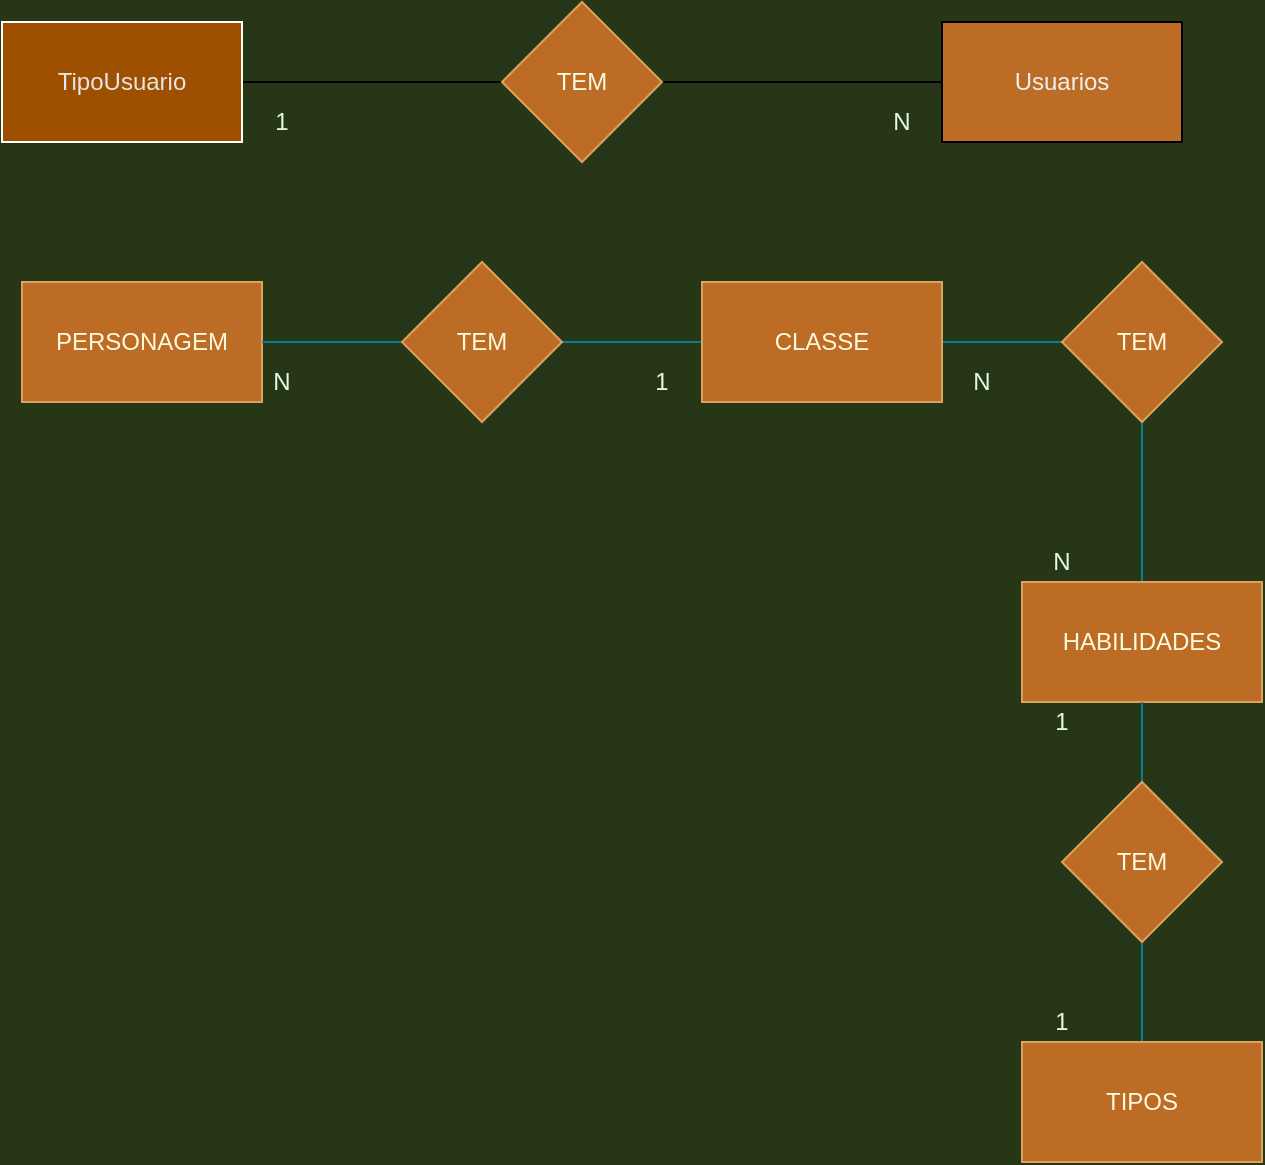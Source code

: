 <mxfile version="14.4.2" type="device" pages="2"><diagram id="UUXXSxCkElQal7WuiuzO" name="Conceitual"><mxGraphModel dx="868" dy="520" grid="1" gridSize="10" guides="1" tooltips="1" connect="1" arrows="1" fold="1" page="1" pageScale="1" pageWidth="827" pageHeight="1169" background="#283618" math="0" shadow="0"><root><mxCell id="0"/><mxCell id="1" parent="0"/><mxCell id="WA0jWm1zQ0j2-0ZedsIi-1" value="PERSONAGEM" style="rounded=0;whiteSpace=wrap;html=1;strokeColor=#DDA15E;fontColor=#FEFAE0;fillColor=#BC6C25;" parent="1" vertex="1"><mxGeometry x="50" y="160" width="120" height="60" as="geometry"/></mxCell><mxCell id="mnj9yZhUDbB7HliOw06M-1" style="edgeStyle=orthogonalEdgeStyle;curved=0;rounded=1;sketch=0;orthogonalLoop=1;jettySize=auto;html=1;entryX=1;entryY=0.5;entryDx=0;entryDy=0;strokeColor=#028090;fillColor=#F45B69;fontColor=#E4FDE1;endArrow=none;endFill=0;" parent="1" source="WA0jWm1zQ0j2-0ZedsIi-2" target="WA0jWm1zQ0j2-0ZedsIi-1" edge="1"><mxGeometry relative="1" as="geometry"/></mxCell><mxCell id="mnj9yZhUDbB7HliOw06M-2" style="edgeStyle=orthogonalEdgeStyle;curved=0;rounded=1;sketch=0;orthogonalLoop=1;jettySize=auto;html=1;entryX=0;entryY=0.5;entryDx=0;entryDy=0;endArrow=none;endFill=0;strokeColor=#028090;fillColor=#F45B69;fontColor=#E4FDE1;" parent="1" source="WA0jWm1zQ0j2-0ZedsIi-2" target="WA0jWm1zQ0j2-0ZedsIi-3" edge="1"><mxGeometry relative="1" as="geometry"/></mxCell><mxCell id="WA0jWm1zQ0j2-0ZedsIi-2" value="TEM" style="rhombus;whiteSpace=wrap;html=1;rounded=0;sketch=0;strokeColor=#DDA15E;fillColor=#BC6C25;fontColor=#FEFAE0;" parent="1" vertex="1"><mxGeometry x="240" y="150" width="80" height="80" as="geometry"/></mxCell><mxCell id="mnj9yZhUDbB7HliOw06M-3" style="edgeStyle=orthogonalEdgeStyle;curved=0;rounded=1;sketch=0;orthogonalLoop=1;jettySize=auto;html=1;entryX=0;entryY=0.5;entryDx=0;entryDy=0;endArrow=none;endFill=0;strokeColor=#028090;fillColor=#F45B69;fontColor=#E4FDE1;" parent="1" source="WA0jWm1zQ0j2-0ZedsIi-3" target="WA0jWm1zQ0j2-0ZedsIi-4" edge="1"><mxGeometry relative="1" as="geometry"/></mxCell><mxCell id="WA0jWm1zQ0j2-0ZedsIi-3" value="CLASSE" style="rounded=0;whiteSpace=wrap;html=1;fillColor=#BC6C25;strokeColor=#DDA15E;fontColor=#FEFAE0;" parent="1" vertex="1"><mxGeometry x="390" y="160" width="120" height="60" as="geometry"/></mxCell><mxCell id="mnj9yZhUDbB7HliOw06M-4" style="edgeStyle=orthogonalEdgeStyle;curved=0;rounded=1;sketch=0;orthogonalLoop=1;jettySize=auto;html=1;entryX=0.5;entryY=0;entryDx=0;entryDy=0;endArrow=none;endFill=0;strokeColor=#028090;fillColor=#F45B69;fontColor=#E4FDE1;" parent="1" source="WA0jWm1zQ0j2-0ZedsIi-4" target="WA0jWm1zQ0j2-0ZedsIi-5" edge="1"><mxGeometry relative="1" as="geometry"/></mxCell><mxCell id="WA0jWm1zQ0j2-0ZedsIi-4" value="TEM" style="rhombus;whiteSpace=wrap;html=1;rounded=0;sketch=0;strokeColor=#DDA15E;fillColor=#BC6C25;fontColor=#FEFAE0;" parent="1" vertex="1"><mxGeometry x="570" y="150" width="80" height="80" as="geometry"/></mxCell><mxCell id="WA0jWm1zQ0j2-0ZedsIi-5" value="HABILIDADES" style="rounded=0;whiteSpace=wrap;html=1;fillColor=#BC6C25;strokeColor=#DDA15E;fontColor=#FEFAE0;" parent="1" vertex="1"><mxGeometry x="550" y="310" width="120" height="60" as="geometry"/></mxCell><mxCell id="mnj9yZhUDbB7HliOw06M-5" style="edgeStyle=orthogonalEdgeStyle;curved=0;rounded=1;sketch=0;orthogonalLoop=1;jettySize=auto;html=1;entryX=0.5;entryY=1;entryDx=0;entryDy=0;endArrow=none;endFill=0;strokeColor=#028090;fillColor=#F45B69;fontColor=#E4FDE1;" parent="1" source="WA0jWm1zQ0j2-0ZedsIi-6" target="WA0jWm1zQ0j2-0ZedsIi-5" edge="1"><mxGeometry relative="1" as="geometry"/></mxCell><mxCell id="mnj9yZhUDbB7HliOw06M-6" style="edgeStyle=orthogonalEdgeStyle;curved=0;rounded=1;sketch=0;orthogonalLoop=1;jettySize=auto;html=1;entryX=0.5;entryY=0;entryDx=0;entryDy=0;endArrow=none;endFill=0;strokeColor=#028090;fillColor=#F45B69;fontColor=#E4FDE1;" parent="1" source="WA0jWm1zQ0j2-0ZedsIi-6" target="WA0jWm1zQ0j2-0ZedsIi-7" edge="1"><mxGeometry relative="1" as="geometry"/></mxCell><mxCell id="WA0jWm1zQ0j2-0ZedsIi-6" value="TEM" style="rhombus;whiteSpace=wrap;html=1;rounded=0;sketch=0;strokeColor=#DDA15E;fillColor=#BC6C25;fontColor=#FEFAE0;" parent="1" vertex="1"><mxGeometry x="570" y="410" width="80" height="80" as="geometry"/></mxCell><mxCell id="WA0jWm1zQ0j2-0ZedsIi-7" value="TIPOS" style="rounded=0;whiteSpace=wrap;html=1;fillColor=#BC6C25;strokeColor=#DDA15E;fontColor=#FEFAE0;" parent="1" vertex="1"><mxGeometry x="550" y="540" width="120" height="60" as="geometry"/></mxCell><mxCell id="mnj9yZhUDbB7HliOw06M-7" value="1" style="text;html=1;strokeColor=none;fillColor=none;align=center;verticalAlign=middle;whiteSpace=wrap;rounded=0;sketch=0;fontColor=#E4FDE1;" parent="1" vertex="1"><mxGeometry x="550" y="520" width="40" height="20" as="geometry"/></mxCell><mxCell id="mnj9yZhUDbB7HliOw06M-8" value="1" style="text;html=1;strokeColor=none;fillColor=none;align=center;verticalAlign=middle;whiteSpace=wrap;rounded=0;sketch=0;fontColor=#E4FDE1;" parent="1" vertex="1"><mxGeometry x="550" y="370" width="40" height="20" as="geometry"/></mxCell><mxCell id="mnj9yZhUDbB7HliOw06M-9" value="N" style="text;html=1;strokeColor=none;fillColor=none;align=center;verticalAlign=middle;whiteSpace=wrap;rounded=0;sketch=0;fontColor=#E4FDE1;" parent="1" vertex="1"><mxGeometry x="510" y="200" width="40" height="20" as="geometry"/></mxCell><mxCell id="mnj9yZhUDbB7HliOw06M-10" value="N" style="text;html=1;strokeColor=none;fillColor=none;align=center;verticalAlign=middle;whiteSpace=wrap;rounded=0;sketch=0;fontColor=#E4FDE1;" parent="1" vertex="1"><mxGeometry x="550" y="290" width="40" height="20" as="geometry"/></mxCell><mxCell id="mnj9yZhUDbB7HliOw06M-11" value="N" style="text;html=1;strokeColor=none;fillColor=none;align=center;verticalAlign=middle;whiteSpace=wrap;rounded=0;sketch=0;fontColor=#E4FDE1;" parent="1" vertex="1"><mxGeometry x="470" y="70" width="40" height="20" as="geometry"/></mxCell><mxCell id="mnj9yZhUDbB7HliOw06M-12" value="1" style="text;html=1;strokeColor=none;fillColor=none;align=center;verticalAlign=middle;whiteSpace=wrap;rounded=0;sketch=0;fontColor=#E4FDE1;" parent="1" vertex="1"><mxGeometry x="350" y="200" width="40" height="20" as="geometry"/></mxCell><mxCell id="hH9DZqsDnOZyK3KQiB9M-3" style="edgeStyle=orthogonalEdgeStyle;rounded=0;orthogonalLoop=1;jettySize=auto;html=1;exitX=1;exitY=0.5;exitDx=0;exitDy=0;endArrow=none;endFill=0;" edge="1" parent="1" source="hH9DZqsDnOZyK3KQiB9M-1" target="hH9DZqsDnOZyK3KQiB9M-2"><mxGeometry relative="1" as="geometry"/></mxCell><mxCell id="hH9DZqsDnOZyK3KQiB9M-1" value="&lt;font color=&quot;#e6e6e6&quot;&gt;TipoUsuario&lt;/font&gt;" style="rounded=0;whiteSpace=wrap;html=1;strokeColor=#FFFFFF;fillColor=#9E4F00;" vertex="1" parent="1"><mxGeometry x="40" y="30" width="120" height="60" as="geometry"/></mxCell><mxCell id="hH9DZqsDnOZyK3KQiB9M-2" value="&lt;font color=&quot;#f0f0f0&quot;&gt;Usuarios&lt;/font&gt;" style="rounded=0;whiteSpace=wrap;html=1;fillColor=#BC6C25;" vertex="1" parent="1"><mxGeometry x="510" y="30" width="120" height="60" as="geometry"/></mxCell><mxCell id="hH9DZqsDnOZyK3KQiB9M-4" value="N" style="text;html=1;strokeColor=none;fillColor=none;align=center;verticalAlign=middle;whiteSpace=wrap;rounded=0;sketch=0;fontColor=#E4FDE1;" vertex="1" parent="1"><mxGeometry x="160" y="200" width="40" height="20" as="geometry"/></mxCell><mxCell id="hH9DZqsDnOZyK3KQiB9M-5" value="1" style="text;html=1;strokeColor=none;fillColor=none;align=center;verticalAlign=middle;whiteSpace=wrap;rounded=0;sketch=0;fontColor=#E4FDE1;" vertex="1" parent="1"><mxGeometry x="160" y="70" width="40" height="20" as="geometry"/></mxCell><mxCell id="wtgrsuY5DwLuT7WaUX0b-1" value="TEM" style="rhombus;whiteSpace=wrap;html=1;rounded=0;sketch=0;strokeColor=#DDA15E;fillColor=#BC6C25;fontColor=#FEFAE0;" vertex="1" parent="1"><mxGeometry x="290" y="20" width="80" height="80" as="geometry"/></mxCell></root></mxGraphModel></diagram><diagram id="IhBjCtaitbuUlHSzssgl" name="Lógico"><mxGraphModel dx="868" dy="520" grid="1" gridSize="10" guides="1" tooltips="1" connect="1" arrows="1" fold="1" page="1" pageScale="1" pageWidth="827" pageHeight="1169" background="#010608" math="0" shadow="0"><root><mxCell id="vIBnl3HImqTg60_UrxKa-0"/><mxCell id="vIBnl3HImqTg60_UrxKa-1" parent="vIBnl3HImqTg60_UrxKa-0"/><mxCell id="cyYSxbqGrA5aOb-LQ67e-0" value="Personagens" style="shape=table;startSize=30;container=1;collapsible=1;childLayout=tableLayout;fixedRows=1;rowLines=0;fontStyle=1;align=center;resizeLast=1;rounded=0;sketch=0;fillColor=#F45B69;strokeColor=#028090;fontColor=#E4FDE1;" parent="vIBnl3HImqTg60_UrxKa-1" vertex="1"><mxGeometry x="930" y="175" width="180" height="130" as="geometry"/></mxCell><mxCell id="cyYSxbqGrA5aOb-LQ67e-1" value="" style="shape=partialRectangle;collapsible=0;dropTarget=0;pointerEvents=0;fillColor=none;top=0;left=0;bottom=1;right=0;points=[[0,0.5],[1,0.5]];portConstraint=eastwest;strokeColor=#028090;fontColor=#E4FDE1;" parent="cyYSxbqGrA5aOb-LQ67e-0" vertex="1"><mxGeometry y="30" width="180" height="30" as="geometry"/></mxCell><mxCell id="cyYSxbqGrA5aOb-LQ67e-2" value="PK" style="shape=partialRectangle;connectable=0;fillColor=none;top=0;left=0;bottom=0;right=0;fontStyle=1;overflow=hidden;strokeColor=#028090;fontColor=#E4FDE1;" parent="cyYSxbqGrA5aOb-LQ67e-1" vertex="1"><mxGeometry width="30" height="30" as="geometry"/></mxCell><mxCell id="cyYSxbqGrA5aOb-LQ67e-3" value="idPersonagem" style="shape=partialRectangle;connectable=0;fillColor=none;top=0;left=0;bottom=0;right=0;align=left;spacingLeft=6;fontStyle=5;overflow=hidden;strokeColor=#028090;fontColor=#E4FDE1;" parent="cyYSxbqGrA5aOb-LQ67e-1" vertex="1"><mxGeometry x="30" width="150" height="30" as="geometry"/></mxCell><mxCell id="Sqvhcod2BoZOd9DN7dKM-0" value="" style="shape=partialRectangle;collapsible=0;dropTarget=0;pointerEvents=0;fillColor=none;top=0;left=0;bottom=1;right=0;points=[[0,0.5],[1,0.5]];portConstraint=eastwest;strokeColor=#028090;fontColor=#E4FDE1;" parent="cyYSxbqGrA5aOb-LQ67e-0" vertex="1"><mxGeometry y="60" width="180" height="30" as="geometry"/></mxCell><mxCell id="Sqvhcod2BoZOd9DN7dKM-1" value="FK" style="shape=partialRectangle;connectable=0;fillColor=none;top=0;left=0;bottom=0;right=0;fontStyle=1;overflow=hidden;strokeColor=#028090;fontColor=#E4FDE1;" parent="Sqvhcod2BoZOd9DN7dKM-0" vertex="1"><mxGeometry width="30" height="30" as="geometry"/></mxCell><mxCell id="Sqvhcod2BoZOd9DN7dKM-2" value="idClasse" style="shape=partialRectangle;connectable=0;fillColor=none;top=0;left=0;bottom=0;right=0;align=left;spacingLeft=6;fontStyle=5;overflow=hidden;strokeColor=#028090;fontColor=#E4FDE1;" parent="Sqvhcod2BoZOd9DN7dKM-0" vertex="1"><mxGeometry x="30" width="150" height="30" as="geometry"/></mxCell><mxCell id="cyYSxbqGrA5aOb-LQ67e-4" value="" style="shape=partialRectangle;collapsible=0;dropTarget=0;pointerEvents=0;fillColor=none;top=0;left=0;bottom=0;right=0;points=[[0,0.5],[1,0.5]];portConstraint=eastwest;strokeColor=#028090;fontColor=#E4FDE1;" parent="cyYSxbqGrA5aOb-LQ67e-0" vertex="1"><mxGeometry y="90" width="180" height="30" as="geometry"/></mxCell><mxCell id="cyYSxbqGrA5aOb-LQ67e-5" value="" style="shape=partialRectangle;connectable=0;fillColor=none;top=0;left=0;bottom=0;right=0;editable=1;overflow=hidden;strokeColor=#028090;fontColor=#E4FDE1;" parent="cyYSxbqGrA5aOb-LQ67e-4" vertex="1"><mxGeometry width="30" height="30" as="geometry"/></mxCell><mxCell id="cyYSxbqGrA5aOb-LQ67e-6" value="Nome" style="shape=partialRectangle;connectable=0;fillColor=none;top=0;left=0;bottom=0;right=0;align=left;spacingLeft=6;overflow=hidden;strokeColor=#028090;fontColor=#E4FDE1;" parent="cyYSxbqGrA5aOb-LQ67e-4" vertex="1"><mxGeometry x="30" width="150" height="30" as="geometry"/></mxCell><mxCell id="cyYSxbqGrA5aOb-LQ67e-13" value="Classes" style="shape=table;startSize=30;container=1;collapsible=1;childLayout=tableLayout;fixedRows=1;rowLines=0;fontStyle=1;align=center;resizeLast=1;rounded=0;sketch=0;fillColor=#F45B69;strokeColor=#028090;fontColor=#E4FDE1;" parent="vIBnl3HImqTg60_UrxKa-1" vertex="1"><mxGeometry x="640" y="175" width="180" height="100" as="geometry"/></mxCell><mxCell id="Sqvhcod2BoZOd9DN7dKM-3" value="" style="shape=partialRectangle;collapsible=0;dropTarget=0;pointerEvents=0;fillColor=none;top=0;left=0;bottom=1;right=0;points=[[0,0.5],[1,0.5]];portConstraint=eastwest;strokeColor=#028090;fontColor=#E4FDE1;" parent="cyYSxbqGrA5aOb-LQ67e-13" vertex="1"><mxGeometry y="30" width="180" height="30" as="geometry"/></mxCell><mxCell id="Sqvhcod2BoZOd9DN7dKM-4" value="PK" style="shape=partialRectangle;connectable=0;fillColor=none;top=0;left=0;bottom=0;right=0;fontStyle=1;overflow=hidden;strokeColor=#028090;fontColor=#E4FDE1;" parent="Sqvhcod2BoZOd9DN7dKM-3" vertex="1"><mxGeometry width="30.0" height="30" as="geometry"/></mxCell><mxCell id="Sqvhcod2BoZOd9DN7dKM-5" value="idClasse" style="shape=partialRectangle;connectable=0;fillColor=none;top=0;left=0;bottom=0;right=0;align=left;spacingLeft=6;fontStyle=5;overflow=hidden;strokeColor=#028090;fontColor=#E4FDE1;" parent="Sqvhcod2BoZOd9DN7dKM-3" vertex="1"><mxGeometry x="30.0" width="150.0" height="30" as="geometry"/></mxCell><mxCell id="cyYSxbqGrA5aOb-LQ67e-17" value="" style="shape=partialRectangle;collapsible=0;dropTarget=0;pointerEvents=0;fillColor=none;top=0;left=0;bottom=0;right=0;points=[[0,0.5],[1,0.5]];portConstraint=eastwest;strokeColor=#028090;fontColor=#E4FDE1;" parent="cyYSxbqGrA5aOb-LQ67e-13" vertex="1"><mxGeometry y="60" width="180" height="30" as="geometry"/></mxCell><mxCell id="cyYSxbqGrA5aOb-LQ67e-18" value="" style="shape=partialRectangle;connectable=0;fillColor=none;top=0;left=0;bottom=0;right=0;editable=1;overflow=hidden;strokeColor=#028090;fontColor=#E4FDE1;" parent="cyYSxbqGrA5aOb-LQ67e-17" vertex="1"><mxGeometry width="30.0" height="30" as="geometry"/></mxCell><mxCell id="cyYSxbqGrA5aOb-LQ67e-19" value="Nome" style="shape=partialRectangle;connectable=0;fillColor=none;top=0;left=0;bottom=0;right=0;align=left;spacingLeft=6;overflow=hidden;strokeColor=#028090;fontColor=#E4FDE1;" parent="cyYSxbqGrA5aOb-LQ67e-17" vertex="1"><mxGeometry x="30.0" width="150.0" height="30" as="geometry"/></mxCell><mxCell id="cyYSxbqGrA5aOb-LQ67e-20" value="Habilidades" style="shape=table;startSize=30;container=1;collapsible=1;childLayout=tableLayout;fixedRows=1;rowLines=0;fontStyle=1;align=center;resizeLast=1;rounded=0;sketch=0;fillColor=#F45B69;strokeColor=#028090;fontColor=#E4FDE1;" parent="vIBnl3HImqTg60_UrxKa-1" vertex="1"><mxGeometry x="40" y="175" width="180" height="130" as="geometry"/></mxCell><mxCell id="cyYSxbqGrA5aOb-LQ67e-21" value="" style="shape=partialRectangle;collapsible=0;dropTarget=0;pointerEvents=0;fillColor=none;top=0;left=0;bottom=1;right=0;points=[[0,0.5],[1,0.5]];portConstraint=eastwest;strokeColor=#028090;fontColor=#E4FDE1;" parent="cyYSxbqGrA5aOb-LQ67e-20" vertex="1"><mxGeometry y="30" width="180" height="30" as="geometry"/></mxCell><mxCell id="cyYSxbqGrA5aOb-LQ67e-22" value="PK" style="shape=partialRectangle;connectable=0;fillColor=none;top=0;left=0;bottom=0;right=0;fontStyle=1;overflow=hidden;strokeColor=#028090;fontColor=#E4FDE1;" parent="cyYSxbqGrA5aOb-LQ67e-21" vertex="1"><mxGeometry width="30" height="30" as="geometry"/></mxCell><mxCell id="cyYSxbqGrA5aOb-LQ67e-23" value="idHabilidade" style="shape=partialRectangle;connectable=0;fillColor=none;top=0;left=0;bottom=0;right=0;align=left;spacingLeft=6;fontStyle=5;overflow=hidden;strokeColor=#028090;fontColor=#E4FDE1;" parent="cyYSxbqGrA5aOb-LQ67e-21" vertex="1"><mxGeometry x="30" width="150" height="30" as="geometry"/></mxCell><mxCell id="ysG9XrrwZq7BPrAbB5XG-5" value="" style="shape=partialRectangle;collapsible=0;dropTarget=0;pointerEvents=0;fillColor=none;top=0;left=0;bottom=1;right=0;points=[[0,0.5],[1,0.5]];portConstraint=eastwest;strokeColor=#028090;fontColor=#E4FDE1;" parent="cyYSxbqGrA5aOb-LQ67e-20" vertex="1"><mxGeometry y="60" width="180" height="30" as="geometry"/></mxCell><mxCell id="ysG9XrrwZq7BPrAbB5XG-6" value="FK" style="shape=partialRectangle;connectable=0;fillColor=none;top=0;left=0;bottom=0;right=0;fontStyle=1;overflow=hidden;strokeColor=#028090;fontColor=#E4FDE1;" parent="ysG9XrrwZq7BPrAbB5XG-5" vertex="1"><mxGeometry width="30" height="30" as="geometry"/></mxCell><mxCell id="ysG9XrrwZq7BPrAbB5XG-7" value="idTipo" style="shape=partialRectangle;connectable=0;fillColor=none;top=0;left=0;bottom=0;right=0;align=left;spacingLeft=6;fontStyle=5;overflow=hidden;strokeColor=#028090;fontColor=#E4FDE1;" parent="ysG9XrrwZq7BPrAbB5XG-5" vertex="1"><mxGeometry x="30" width="150" height="30" as="geometry"/></mxCell><mxCell id="cyYSxbqGrA5aOb-LQ67e-24" value="" style="shape=partialRectangle;collapsible=0;dropTarget=0;pointerEvents=0;fillColor=none;top=0;left=0;bottom=0;right=0;points=[[0,0.5],[1,0.5]];portConstraint=eastwest;strokeColor=#028090;fontColor=#E4FDE1;" parent="cyYSxbqGrA5aOb-LQ67e-20" vertex="1"><mxGeometry y="90" width="180" height="30" as="geometry"/></mxCell><mxCell id="cyYSxbqGrA5aOb-LQ67e-25" value="" style="shape=partialRectangle;connectable=0;fillColor=none;top=0;left=0;bottom=0;right=0;editable=1;overflow=hidden;strokeColor=#028090;fontColor=#E4FDE1;" parent="cyYSxbqGrA5aOb-LQ67e-24" vertex="1"><mxGeometry width="30" height="30" as="geometry"/></mxCell><mxCell id="cyYSxbqGrA5aOb-LQ67e-26" value="Nome" style="shape=partialRectangle;connectable=0;fillColor=none;top=0;left=0;bottom=0;right=0;align=left;spacingLeft=6;overflow=hidden;strokeColor=#028090;fontColor=#E4FDE1;" parent="cyYSxbqGrA5aOb-LQ67e-24" vertex="1"><mxGeometry x="30" width="150" height="30" as="geometry"/></mxCell><mxCell id="cyYSxbqGrA5aOb-LQ67e-27" value="Tipos" style="shape=table;startSize=30;container=1;collapsible=1;childLayout=tableLayout;fixedRows=1;rowLines=0;fontStyle=1;align=center;resizeLast=1;rounded=0;sketch=0;fillColor=#F45B69;strokeColor=#028090;fontColor=#E4FDE1;" parent="vIBnl3HImqTg60_UrxKa-1" vertex="1"><mxGeometry x="40" y="410" width="180" height="100" as="geometry"/></mxCell><mxCell id="cyYSxbqGrA5aOb-LQ67e-28" value="" style="shape=partialRectangle;collapsible=0;dropTarget=0;pointerEvents=0;fillColor=none;top=0;left=0;bottom=1;right=0;points=[[0,0.5],[1,0.5]];portConstraint=eastwest;strokeColor=#028090;fontColor=#E4FDE1;" parent="cyYSxbqGrA5aOb-LQ67e-27" vertex="1"><mxGeometry y="30" width="180" height="30" as="geometry"/></mxCell><mxCell id="cyYSxbqGrA5aOb-LQ67e-29" value="PK" style="shape=partialRectangle;connectable=0;fillColor=none;top=0;left=0;bottom=0;right=0;fontStyle=1;overflow=hidden;strokeColor=#028090;fontColor=#E4FDE1;" parent="cyYSxbqGrA5aOb-LQ67e-28" vertex="1"><mxGeometry width="30" height="30" as="geometry"/></mxCell><mxCell id="cyYSxbqGrA5aOb-LQ67e-30" value="idTipo" style="shape=partialRectangle;connectable=0;fillColor=none;top=0;left=0;bottom=0;right=0;align=left;spacingLeft=6;fontStyle=5;overflow=hidden;strokeColor=#028090;fontColor=#E4FDE1;" parent="cyYSxbqGrA5aOb-LQ67e-28" vertex="1"><mxGeometry x="30" width="150" height="30" as="geometry"/></mxCell><mxCell id="cyYSxbqGrA5aOb-LQ67e-31" value="" style="shape=partialRectangle;collapsible=0;dropTarget=0;pointerEvents=0;fillColor=none;top=0;left=0;bottom=0;right=0;points=[[0,0.5],[1,0.5]];portConstraint=eastwest;strokeColor=#028090;fontColor=#E4FDE1;" parent="cyYSxbqGrA5aOb-LQ67e-27" vertex="1"><mxGeometry y="60" width="180" height="30" as="geometry"/></mxCell><mxCell id="cyYSxbqGrA5aOb-LQ67e-32" value="" style="shape=partialRectangle;connectable=0;fillColor=none;top=0;left=0;bottom=0;right=0;editable=1;overflow=hidden;strokeColor=#028090;fontColor=#E4FDE1;" parent="cyYSxbqGrA5aOb-LQ67e-31" vertex="1"><mxGeometry width="30" height="30" as="geometry"/></mxCell><mxCell id="cyYSxbqGrA5aOb-LQ67e-33" value="Tipo" style="shape=partialRectangle;connectable=0;fillColor=none;top=0;left=0;bottom=0;right=0;align=left;spacingLeft=6;overflow=hidden;strokeColor=#028090;fontColor=#E4FDE1;" parent="cyYSxbqGrA5aOb-LQ67e-31" vertex="1"><mxGeometry x="30" width="150" height="30" as="geometry"/></mxCell><mxCell id="ysG9XrrwZq7BPrAbB5XG-8" value="" style="edgeStyle=entityRelationEdgeStyle;fontSize=12;html=1;endArrow=ERmandOne;startArrow=ERmandOne;strokeColor=#028090;fillColor=#F45B69;" parent="vIBnl3HImqTg60_UrxKa-1" source="cyYSxbqGrA5aOb-LQ67e-28" target="ysG9XrrwZq7BPrAbB5XG-5" edge="1"><mxGeometry width="100" height="100" relative="1" as="geometry"><mxPoint x="-174" y="400" as="sourcePoint"/><mxPoint x="-74" y="300" as="targetPoint"/></mxGeometry></mxCell><mxCell id="UecGlmxOt_Eb8HYketkb-0" value="" style="edgeStyle=entityRelationEdgeStyle;fontSize=12;html=1;endArrow=ERoneToMany;strokeColor=#028090;fillColor=#F45B69;" parent="vIBnl3HImqTg60_UrxKa-1" source="Sqvhcod2BoZOd9DN7dKM-3" target="Sqvhcod2BoZOd9DN7dKM-0" edge="1"><mxGeometry width="100" height="100" relative="1" as="geometry"><mxPoint x="780" y="410" as="sourcePoint"/><mxPoint x="880" y="310" as="targetPoint"/></mxGeometry></mxCell><mxCell id="efwAn6lLM-hKZ4H3I0Yr-0" value="ClassHab" style="shape=table;startSize=30;container=1;collapsible=1;childLayout=tableLayout;fixedRows=1;rowLines=0;fontStyle=1;align=center;resizeLast=1;rounded=0;sketch=0;fillColor=#F45B69;strokeColor=#028090;fontColor=#E4FDE1;" parent="vIBnl3HImqTg60_UrxKa-1" vertex="1"><mxGeometry x="340" y="175" width="180" height="130" as="geometry"/></mxCell><mxCell id="efwAn6lLM-hKZ4H3I0Yr-1" value="" style="shape=partialRectangle;collapsible=0;dropTarget=0;pointerEvents=0;fillColor=none;top=0;left=0;bottom=1;right=0;points=[[0,0.5],[1,0.5]];portConstraint=eastwest;strokeColor=#028090;fontColor=#E4FDE1;" parent="efwAn6lLM-hKZ4H3I0Yr-0" vertex="1"><mxGeometry y="30" width="180" height="30" as="geometry"/></mxCell><mxCell id="efwAn6lLM-hKZ4H3I0Yr-2" value="PK" style="shape=partialRectangle;connectable=0;fillColor=none;top=0;left=0;bottom=0;right=0;fontStyle=1;overflow=hidden;strokeColor=#028090;fontColor=#E4FDE1;" parent="efwAn6lLM-hKZ4H3I0Yr-1" vertex="1"><mxGeometry width="30" height="30" as="geometry"/></mxCell><mxCell id="efwAn6lLM-hKZ4H3I0Yr-3" value="idClassHab" style="shape=partialRectangle;connectable=0;fillColor=none;top=0;left=0;bottom=0;right=0;align=left;spacingLeft=6;fontStyle=5;overflow=hidden;strokeColor=#028090;fontColor=#E4FDE1;" parent="efwAn6lLM-hKZ4H3I0Yr-1" vertex="1"><mxGeometry x="30" width="150" height="30" as="geometry"/></mxCell><mxCell id="efwAn6lLM-hKZ4H3I0Yr-4" value="" style="shape=partialRectangle;collapsible=0;dropTarget=0;pointerEvents=0;fillColor=none;top=0;left=0;bottom=1;right=0;points=[[0,0.5],[1,0.5]];portConstraint=eastwest;strokeColor=#028090;fontColor=#E4FDE1;" parent="efwAn6lLM-hKZ4H3I0Yr-0" vertex="1"><mxGeometry y="60" width="180" height="30" as="geometry"/></mxCell><mxCell id="efwAn6lLM-hKZ4H3I0Yr-5" value="FK" style="shape=partialRectangle;connectable=0;fillColor=none;top=0;left=0;bottom=0;right=0;fontStyle=1;overflow=hidden;strokeColor=#028090;fontColor=#E4FDE1;" parent="efwAn6lLM-hKZ4H3I0Yr-4" vertex="1"><mxGeometry width="30" height="30" as="geometry"/></mxCell><mxCell id="efwAn6lLM-hKZ4H3I0Yr-6" value="idClasse" style="shape=partialRectangle;connectable=0;fillColor=none;top=0;left=0;bottom=0;right=0;align=left;spacingLeft=6;fontStyle=5;overflow=hidden;strokeColor=#028090;fontColor=#E4FDE1;" parent="efwAn6lLM-hKZ4H3I0Yr-4" vertex="1"><mxGeometry x="30" width="150" height="30" as="geometry"/></mxCell><mxCell id="efwAn6lLM-hKZ4H3I0Yr-10" value="" style="shape=partialRectangle;collapsible=0;dropTarget=0;pointerEvents=0;fillColor=none;top=0;left=0;bottom=1;right=0;points=[[0,0.5],[1,0.5]];portConstraint=eastwest;strokeColor=#028090;fontColor=#E4FDE1;" parent="efwAn6lLM-hKZ4H3I0Yr-0" vertex="1"><mxGeometry y="90" width="180" height="30" as="geometry"/></mxCell><mxCell id="efwAn6lLM-hKZ4H3I0Yr-11" value="FK" style="shape=partialRectangle;connectable=0;fillColor=none;top=0;left=0;bottom=0;right=0;fontStyle=1;overflow=hidden;strokeColor=#028090;fontColor=#E4FDE1;" parent="efwAn6lLM-hKZ4H3I0Yr-10" vertex="1"><mxGeometry width="30" height="30" as="geometry"/></mxCell><mxCell id="efwAn6lLM-hKZ4H3I0Yr-12" value="idHabilidade" style="shape=partialRectangle;connectable=0;fillColor=none;top=0;left=0;bottom=0;right=0;align=left;spacingLeft=6;fontStyle=5;overflow=hidden;strokeColor=#028090;fontColor=#E4FDE1;" parent="efwAn6lLM-hKZ4H3I0Yr-10" vertex="1"><mxGeometry x="30" width="150" height="30" as="geometry"/></mxCell><mxCell id="efwAn6lLM-hKZ4H3I0Yr-13" value="" style="edgeStyle=entityRelationEdgeStyle;fontSize=12;html=1;endArrow=ERoneToMany;strokeColor=#028090;fillColor=#F45B69;" parent="vIBnl3HImqTg60_UrxKa-1" source="cyYSxbqGrA5aOb-LQ67e-21" target="efwAn6lLM-hKZ4H3I0Yr-10" edge="1"><mxGeometry width="100" height="100" relative="1" as="geometry"><mxPoint x="380" y="370" as="sourcePoint"/><mxPoint x="480" y="270" as="targetPoint"/></mxGeometry></mxCell><mxCell id="efwAn6lLM-hKZ4H3I0Yr-14" value="" style="edgeStyle=entityRelationEdgeStyle;fontSize=12;html=1;endArrow=ERoneToMany;strokeColor=#028090;fillColor=#F45B69;" parent="vIBnl3HImqTg60_UrxKa-1" source="Sqvhcod2BoZOd9DN7dKM-3" target="efwAn6lLM-hKZ4H3I0Yr-4" edge="1"><mxGeometry width="100" height="100" relative="1" as="geometry"><mxPoint x="530" y="410" as="sourcePoint"/><mxPoint x="640" y="380" as="targetPoint"/></mxGeometry></mxCell><mxCell id="KtKOIHOzguaGx7BF0M4c-0" value="TipoUsuarios" style="shape=table;startSize=30;container=1;collapsible=1;childLayout=tableLayout;fixedRows=1;rowLines=0;fontStyle=1;align=center;resizeLast=1;rounded=0;sketch=0;fillColor=#F45B69;strokeColor=#028090;fontColor=#E4FDE1;" vertex="1" parent="vIBnl3HImqTg60_UrxKa-1"><mxGeometry x="350" y="480" width="180" height="100" as="geometry"/></mxCell><mxCell id="KtKOIHOzguaGx7BF0M4c-1" value="" style="shape=partialRectangle;collapsible=0;dropTarget=0;pointerEvents=0;fillColor=none;top=0;left=0;bottom=1;right=0;points=[[0,0.5],[1,0.5]];portConstraint=eastwest;strokeColor=#028090;fontColor=#E4FDE1;" vertex="1" parent="KtKOIHOzguaGx7BF0M4c-0"><mxGeometry y="30" width="180" height="30" as="geometry"/></mxCell><mxCell id="KtKOIHOzguaGx7BF0M4c-2" value="PK" style="shape=partialRectangle;connectable=0;fillColor=none;top=0;left=0;bottom=0;right=0;fontStyle=1;overflow=hidden;strokeColor=#028090;fontColor=#E4FDE1;" vertex="1" parent="KtKOIHOzguaGx7BF0M4c-1"><mxGeometry width="30" height="30" as="geometry"/></mxCell><mxCell id="KtKOIHOzguaGx7BF0M4c-3" value="idTipoUsuario" style="shape=partialRectangle;connectable=0;fillColor=none;top=0;left=0;bottom=0;right=0;align=left;spacingLeft=6;fontStyle=5;overflow=hidden;strokeColor=#028090;fontColor=#E4FDE1;" vertex="1" parent="KtKOIHOzguaGx7BF0M4c-1"><mxGeometry x="30" width="150" height="30" as="geometry"/></mxCell><mxCell id="KtKOIHOzguaGx7BF0M4c-4" value="" style="shape=partialRectangle;collapsible=0;dropTarget=0;pointerEvents=0;fillColor=none;top=0;left=0;bottom=0;right=0;points=[[0,0.5],[1,0.5]];portConstraint=eastwest;strokeColor=#028090;fontColor=#E4FDE1;" vertex="1" parent="KtKOIHOzguaGx7BF0M4c-0"><mxGeometry y="60" width="180" height="30" as="geometry"/></mxCell><mxCell id="KtKOIHOzguaGx7BF0M4c-5" value="" style="shape=partialRectangle;connectable=0;fillColor=none;top=0;left=0;bottom=0;right=0;editable=1;overflow=hidden;strokeColor=#028090;fontColor=#E4FDE1;" vertex="1" parent="KtKOIHOzguaGx7BF0M4c-4"><mxGeometry width="30" height="30" as="geometry"/></mxCell><mxCell id="KtKOIHOzguaGx7BF0M4c-6" value="tipoUsuario" style="shape=partialRectangle;connectable=0;fillColor=none;top=0;left=0;bottom=0;right=0;align=left;spacingLeft=6;overflow=hidden;strokeColor=#028090;fontColor=#E4FDE1;" vertex="1" parent="KtKOIHOzguaGx7BF0M4c-4"><mxGeometry x="30" width="150" height="30" as="geometry"/></mxCell><mxCell id="cuUwsnQ2v41geb84pDd8-0" value="Usuarios" style="shape=table;startSize=30;container=1;collapsible=1;childLayout=tableLayout;fixedRows=1;rowLines=0;fontStyle=1;align=center;resizeLast=1;rounded=0;sketch=0;fillColor=#F45B69;strokeColor=#028090;fontColor=#E4FDE1;" vertex="1" parent="vIBnl3HImqTg60_UrxKa-1"><mxGeometry x="640" y="480" width="180" height="160" as="geometry"/></mxCell><mxCell id="cuUwsnQ2v41geb84pDd8-1" value="" style="shape=partialRectangle;collapsible=0;dropTarget=0;pointerEvents=0;fillColor=none;top=0;left=0;bottom=1;right=0;points=[[0,0.5],[1,0.5]];portConstraint=eastwest;strokeColor=#028090;fontColor=#E4FDE1;" vertex="1" parent="cuUwsnQ2v41geb84pDd8-0"><mxGeometry y="30" width="180" height="30" as="geometry"/></mxCell><mxCell id="cuUwsnQ2v41geb84pDd8-2" value="PK" style="shape=partialRectangle;connectable=0;fillColor=none;top=0;left=0;bottom=0;right=0;fontStyle=1;overflow=hidden;strokeColor=#028090;fontColor=#E4FDE1;" vertex="1" parent="cuUwsnQ2v41geb84pDd8-1"><mxGeometry width="30" height="30" as="geometry"/></mxCell><mxCell id="cuUwsnQ2v41geb84pDd8-3" value="idUsuario" style="shape=partialRectangle;connectable=0;fillColor=none;top=0;left=0;bottom=0;right=0;align=left;spacingLeft=6;fontStyle=5;overflow=hidden;strokeColor=#028090;fontColor=#E4FDE1;" vertex="1" parent="cuUwsnQ2v41geb84pDd8-1"><mxGeometry x="30" width="150" height="30" as="geometry"/></mxCell><mxCell id="cuUwsnQ2v41geb84pDd8-10" value="" style="shape=partialRectangle;collapsible=0;dropTarget=0;pointerEvents=0;fillColor=none;top=0;left=0;bottom=0;right=0;points=[[0,0.5],[1,0.5]];portConstraint=eastwest;strokeColor=#028090;fontColor=#E4FDE1;" vertex="1" parent="cuUwsnQ2v41geb84pDd8-0"><mxGeometry y="60" width="180" height="30" as="geometry"/></mxCell><mxCell id="cuUwsnQ2v41geb84pDd8-11" value="FK" style="shape=partialRectangle;connectable=0;fillColor=none;top=0;left=0;bottom=0;right=0;editable=1;overflow=hidden;strokeColor=#028090;fontColor=#E4FDE1;" vertex="1" parent="cuUwsnQ2v41geb84pDd8-10"><mxGeometry width="30" height="30" as="geometry"/></mxCell><mxCell id="cuUwsnQ2v41geb84pDd8-12" value="idTipoUsuario" style="shape=partialRectangle;connectable=0;fillColor=none;top=0;left=0;bottom=0;right=0;align=left;spacingLeft=6;overflow=hidden;strokeColor=#028090;fontColor=#E4FDE1;" vertex="1" parent="cuUwsnQ2v41geb84pDd8-10"><mxGeometry x="30" width="150" height="30" as="geometry"/></mxCell><mxCell id="cuUwsnQ2v41geb84pDd8-4" value="" style="shape=partialRectangle;collapsible=0;dropTarget=0;pointerEvents=0;fillColor=none;top=0;left=0;bottom=0;right=0;points=[[0,0.5],[1,0.5]];portConstraint=eastwest;strokeColor=#028090;fontColor=#E4FDE1;" vertex="1" parent="cuUwsnQ2v41geb84pDd8-0"><mxGeometry y="90" width="180" height="30" as="geometry"/></mxCell><mxCell id="cuUwsnQ2v41geb84pDd8-5" value="" style="shape=partialRectangle;connectable=0;fillColor=none;top=0;left=0;bottom=0;right=0;editable=1;overflow=hidden;strokeColor=#028090;fontColor=#E4FDE1;" vertex="1" parent="cuUwsnQ2v41geb84pDd8-4"><mxGeometry width="30" height="30" as="geometry"/></mxCell><mxCell id="cuUwsnQ2v41geb84pDd8-6" value="senha" style="shape=partialRectangle;connectable=0;fillColor=none;top=0;left=0;bottom=0;right=0;align=left;spacingLeft=6;overflow=hidden;strokeColor=#028090;fontColor=#E4FDE1;" vertex="1" parent="cuUwsnQ2v41geb84pDd8-4"><mxGeometry x="30" width="150" height="30" as="geometry"/></mxCell><mxCell id="cuUwsnQ2v41geb84pDd8-7" value="" style="shape=partialRectangle;collapsible=0;dropTarget=0;pointerEvents=0;fillColor=none;top=0;left=0;bottom=0;right=0;points=[[0,0.5],[1,0.5]];portConstraint=eastwest;strokeColor=#028090;fontColor=#E4FDE1;" vertex="1" parent="cuUwsnQ2v41geb84pDd8-0"><mxGeometry y="120" width="180" height="30" as="geometry"/></mxCell><mxCell id="cuUwsnQ2v41geb84pDd8-8" value="" style="shape=partialRectangle;connectable=0;fillColor=none;top=0;left=0;bottom=0;right=0;editable=1;overflow=hidden;strokeColor=#028090;fontColor=#E4FDE1;" vertex="1" parent="cuUwsnQ2v41geb84pDd8-7"><mxGeometry width="30" height="30" as="geometry"/></mxCell><mxCell id="cuUwsnQ2v41geb84pDd8-9" value="email" style="shape=partialRectangle;connectable=0;fillColor=none;top=0;left=0;bottom=0;right=0;align=left;spacingLeft=6;overflow=hidden;strokeColor=#028090;fontColor=#E4FDE1;" vertex="1" parent="cuUwsnQ2v41geb84pDd8-7"><mxGeometry x="30" width="150" height="30" as="geometry"/></mxCell><mxCell id="cuUwsnQ2v41geb84pDd8-13" value="" style="edgeStyle=entityRelationEdgeStyle;fontSize=12;html=1;endArrow=ERoneToMany;strokeColor=#028090;fillColor=#F45B69;" edge="1" parent="vIBnl3HImqTg60_UrxKa-1" source="KtKOIHOzguaGx7BF0M4c-1" target="cuUwsnQ2v41geb84pDd8-10"><mxGeometry width="100" height="100" relative="1" as="geometry"><mxPoint x="480" y="610" as="sourcePoint"/><mxPoint x="600" y="670" as="targetPoint"/></mxGeometry></mxCell></root></mxGraphModel></diagram></mxfile>